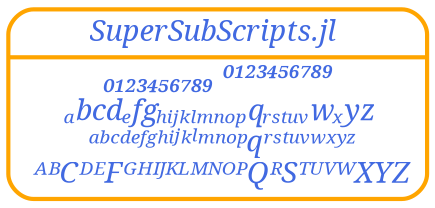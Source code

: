 graph
{
    rankdir = LR;
    ratio = full;
    bgcolor = "transparent";
    node [shape=text,
          color=orange,
          fontcolor="royalblue",
          fontname = "italic",
          shape = "Mrecord",
          penwidth = 2.0];

    "a" [label="SuperSubScripts.jl \n | {₀₁₂₃₄₅₆₇₈₉ ⁰¹²³⁴⁵⁶⁷⁸⁹\n
                                         ₐbcdₑfgₕᵢⱼₖₗₘₙₒₚqᵣₛₜᵤᵥwₓyz\n
                                         ᵃᵇᶜᵈᵉᶠᵍʰⁱʲᵏˡᵐⁿᵒᵖqʳˢᵗᵘᵛʷˣʸᶻ\n
                                         ᴬᴮCᴰᴱFᴳᴴᴵᴶᴷᴸᴹᴺᴼᴾQᴿSᵀᵁⱽᵂXYZ}"];
}


